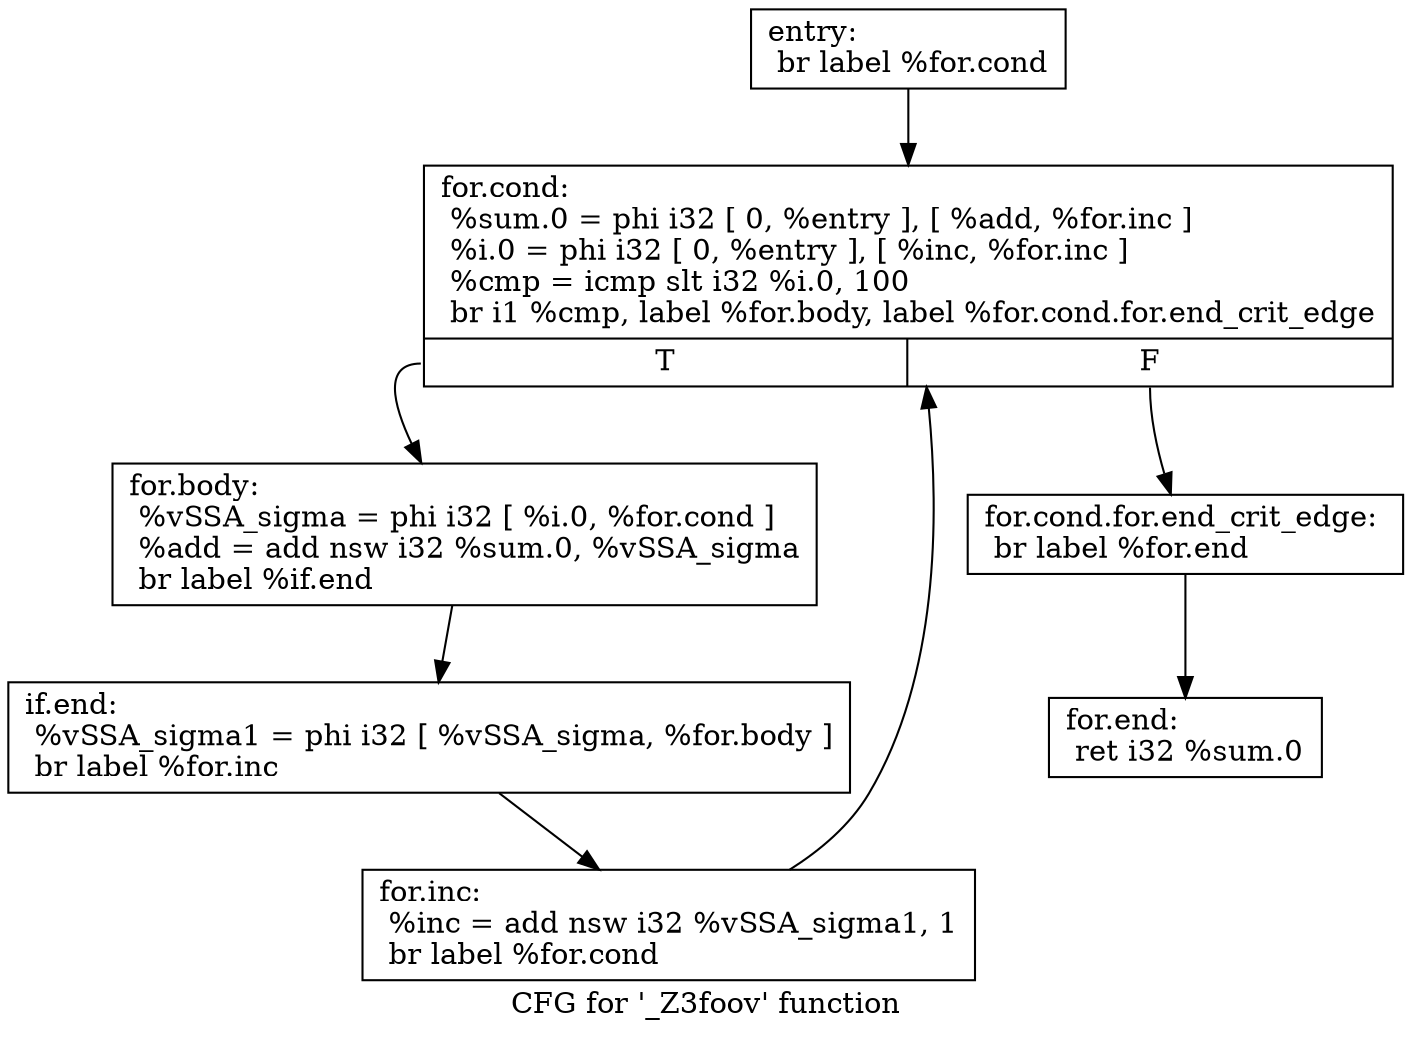 digraph "CFG for '_Z3foov' function" {
	label="CFG for '_Z3foov' function";

	Node0x559feb3de920 [shape=record,label="{entry:\l  br label %for.cond\l}"];
	Node0x559feb3de920 -> Node0x559feb3e3cd0;
	Node0x559feb3e3cd0 [shape=record,label="{for.cond:                                         \l  %sum.0 = phi i32 [ 0, %entry ], [ %add, %for.inc ]\l  %i.0 = phi i32 [ 0, %entry ], [ %inc, %for.inc ]\l  %cmp = icmp slt i32 %i.0, 100\l  br i1 %cmp, label %for.body, label %for.cond.for.end_crit_edge\l|{<s0>T|<s1>F}}"];
	Node0x559feb3e3cd0:s0 -> Node0x559feb3e3d70;
	Node0x559feb3e3cd0:s1 -> Node0x559feb3e3d20;
	Node0x559feb3e3d20 [shape=record,label="{for.cond.for.end_crit_edge:                       \l  br label %for.end\l}"];
	Node0x559feb3e3d20 -> Node0x559feb3e3e60;
	Node0x559feb3e3d70 [shape=record,label="{for.body:                                         \l  %vSSA_sigma = phi i32 [ %i.0, %for.cond ]\l  %add = add nsw i32 %sum.0, %vSSA_sigma\l  br label %if.end\l}"];
	Node0x559feb3e3d70 -> Node0x559feb3e3dc0;
	Node0x559feb3e3dc0 [shape=record,label="{if.end:                                           \l  %vSSA_sigma1 = phi i32 [ %vSSA_sigma, %for.body ]\l  br label %for.inc\l}"];
	Node0x559feb3e3dc0 -> Node0x559feb3e3e10;
	Node0x559feb3e3e10 [shape=record,label="{for.inc:                                          \l  %inc = add nsw i32 %vSSA_sigma1, 1\l  br label %for.cond\l}"];
	Node0x559feb3e3e10 -> Node0x559feb3e3cd0;
	Node0x559feb3e3e60 [shape=record,label="{for.end:                                          \l  ret i32 %sum.0\l}"];
}
